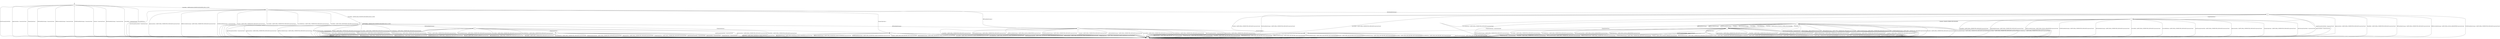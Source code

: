 digraph "" {
	graph [configurations="0.9.7-TLS10|0.9.7e-TLS10|0.9.8l-TLS10"];
	node [label="\N"];
	__start0	[feature=True,
		label="",
		shape=none];
	b	[feature=True];
	__start0 -> b	[key=0];
	c	[feature="0.9.7-TLS10|0.9.7e-TLS10|0.9.8l-TLS10"];
	b -> c	[key=0,
		feature="0.9.7-TLS10|0.9.7e-TLS10|0.9.8l-TLS10",
		label="AlertWarningCloseNotify / -"];
	b -> c	[key=1,
		feature="0.9.7-TLS10|0.9.7e-TLS10|0.9.8l-TLS10",
		label="ApplicationData / ConnectionClosed"];
	b -> c	[key=2,
		feature="0.9.7-TLS10|0.9.7e-TLS10|0.9.8l-TLS10",
		label="ChangeCipherSpec / -"];
	b -> c	[key=3,
		feature="0.9.7-TLS10|0.9.7e-TLS10|0.9.8l-TLS10",
		label="DHClientKeyExchange / ConnectionClosed"];
	b -> c	[key=4,
		feature="0.9.7-TLS10|0.9.7e-TLS10|0.9.8l-TLS10",
		label="DHEServerKeyExchange / ConnectionClosed"];
	b -> c	[key=5,
		feature="0.9.7-TLS10|0.9.7e-TLS10|0.9.8l-TLS10",
		label="ECDHClientKeyExchange / ConnectionClosed"];
	b -> c	[key=6,
		feature="0.9.7-TLS10|0.9.7e-TLS10|0.9.8l-TLS10",
		label="Finished / ConnectionClosed"];
	b -> c	[key=7,
		feature="0.9.7-TLS10|0.9.7e-TLS10|0.9.8l-TLS10",
		label="RSAClientKeyExchange / ConnectionClosed"];
	b -> c	[key=8,
		feature="0.9.7-TLS10|0.9.7e-TLS10|0.9.8l-TLS10",
		label="ServerHello / ConnectionClosed"];
	b -> c	[key=9,
		feature="0.9.7-TLS10|0.9.7e-TLS10|0.9.8l-TLS10",
		label="ServerHelloDone / -"];
	d	[feature="0.9.7-TLS10|0.9.7e-TLS10|0.9.8l-TLS10"];
	b -> d	[key=0,
		feature="0.9.7-TLS10|0.9.7e-TLS10|0.9.8l-TLS10",
		label="ClientHello / SERVER_HELLO|CERTIFICATE|SERVER_HELLO_DONE"];
	c -> c	[key=0,
		feature="0.9.7-TLS10|0.9.7e-TLS10|0.9.8l-TLS10",
		label="AlertWarningCloseNotify / ConnectionClosed"];
	c -> c	[key=1,
		feature="0.9.7-TLS10|0.9.7e-TLS10|0.9.8l-TLS10",
		label="ApplicationData / ConnectionClosed"];
	c -> c	[key=2,
		feature="0.9.7-TLS10|0.9.7e-TLS10|0.9.8l-TLS10",
		label="ChangeCipherSpec / ConnectionClosed"];
	c -> c	[key=3,
		feature="0.9.7-TLS10|0.9.7e-TLS10|0.9.8l-TLS10",
		label="ClientHello / ConnectionClosed"];
	c -> c	[key=4,
		feature="0.9.7-TLS10|0.9.7e-TLS10|0.9.8l-TLS10",
		label="DHClientKeyExchange / ConnectionClosed"];
	c -> c	[key=5,
		feature="0.9.7-TLS10|0.9.7e-TLS10|0.9.8l-TLS10",
		label="DHEServerKeyExchange / ConnectionClosed"];
	c -> c	[key=6,
		feature="0.9.7-TLS10|0.9.7e-TLS10|0.9.8l-TLS10",
		label="ECDHClientKeyExchange / ConnectionClosed"];
	c -> c	[key=7,
		feature="0.9.7-TLS10|0.9.7e-TLS10|0.9.8l-TLS10",
		label="Finished / ConnectionClosed"];
	c -> c	[key=8,
		feature="0.9.7-TLS10|0.9.7e-TLS10|0.9.8l-TLS10",
		label="RSAClientKeyExchange / ConnectionClosed"];
	c -> c	[key=9,
		feature="0.9.7-TLS10|0.9.7e-TLS10|0.9.8l-TLS10",
		label="ServerHello / ConnectionClosed"];
	c -> c	[key=10,
		feature="0.9.7-TLS10|0.9.7e-TLS10|0.9.8l-TLS10",
		label="ServerHelloDone / ConnectionClosed"];
	d -> c	[key=0,
		feature="0.9.7-TLS10|0.9.7e-TLS10|0.9.8l-TLS10",
		label="AlertWarningCloseNotify / ConnectionClosed"];
	d -> c	[key=1,
		feature="0.9.7-TLS10|0.9.7e-TLS10|0.9.8l-TLS10",
		label="ApplicationData / ALERT_FATAL_UNEXPECTED_MESSAGE|ConnectionClosed"];
	d -> c	[key=2,
		feature="0.9.7-TLS10|0.9.7e-TLS10|0.9.8l-TLS10",
		label="DHEServerKeyExchange / ALERT_FATAL_UNEXPECTED_MESSAGE|ConnectionClosed"];
	d -> c	[key=3,
		feature="0.9.7-TLS10|0.9.7e-TLS10|0.9.8l-TLS10",
		label="ECDHClientKeyExchange / ConnectionClosed"];
	d -> c	[key=4,
		feature="0.9.7-TLS10|0.9.7e-TLS10|0.9.8l-TLS10",
		label="Finished / ALERT_FATAL_UNEXPECTED_MESSAGE|ConnectionClosed"];
	d -> c	[key=5,
		feature="0.9.7-TLS10|0.9.7e-TLS10|0.9.8l-TLS10",
		label="ServerHello / ALERT_FATAL_UNEXPECTED_MESSAGE|ConnectionClosed"];
	d -> c	[key=6,
		feature="0.9.7-TLS10|0.9.7e-TLS10|0.9.8l-TLS10",
		label="ServerHelloDone / ALERT_FATAL_UNEXPECTED_MESSAGE|ConnectionClosed"];
	d -> c	[key=7,
		feature="0.9.8l-TLS10",
		label="ClientHello / ALERT_FATAL_HANDSHAKE_FAILURE|ConnectionClosed"];
	e	[feature="0.9.7-TLS10|0.9.7e-TLS10|0.9.8l-TLS10"];
	d -> e	[key=0,
		feature="0.9.7-TLS10|0.9.7e-TLS10|0.9.8l-TLS10",
		label="ChangeCipherSpec / -"];
	f	[feature="0.9.7-TLS10|0.9.7e-TLS10|0.9.8l-TLS10"];
	d -> f	[key=0,
		feature="0.9.7-TLS10|0.9.7e-TLS10|0.9.8l-TLS10",
		label="DHClientKeyExchange / -"];
	g	[feature="0.9.7-TLS10|0.9.7e-TLS10|0.9.8l-TLS10"];
	d -> g	[key=0,
		feature="0.9.7-TLS10|0.9.7e-TLS10|0.9.8l-TLS10",
		label="RSAClientKeyExchange / -"];
	l	[feature="0.9.7-TLS10|0.9.7e-TLS10"];
	d -> l	[key=0,
		feature="0.9.7-TLS10|0.9.7e-TLS10",
		label="ClientHello / SERVER_HELLO|CERTIFICATE|SERVER_HELLO_DONE"];
	e -> c	[key=0,
		feature="0.9.7-TLS10|0.9.7e-TLS10|0.9.8l-TLS10",
		label="AlertWarningCloseNotify / ALERT_FATAL_DECRYPTION_FAILED_RESERVED|ConnectionClosed"];
	e -> c	[key=1,
		feature="0.9.7-TLS10|0.9.7e-TLS10|0.9.8l-TLS10",
		label="ApplicationData / ALERT_FATAL_DECRYPTION_FAILED_RESERVED|ConnectionClosed"];
	e -> c	[key=2,
		feature="0.9.7-TLS10|0.9.7e-TLS10|0.9.8l-TLS10",
		label="ChangeCipherSpec / ALERT_FATAL_DECRYPTION_FAILED_RESERVED|ConnectionClosed"];
	e -> c	[key=3,
		feature="0.9.7-TLS10|0.9.7e-TLS10|0.9.8l-TLS10",
		label="ClientHello / ALERT_FATAL_DECRYPTION_FAILED_RESERVED|ConnectionClosed"];
	e -> c	[key=4,
		feature="0.9.7-TLS10|0.9.7e-TLS10|0.9.8l-TLS10",
		label="DHClientKeyExchange / ALERT_FATAL_DECRYPTION_FAILED_RESERVED|ConnectionClosed"];
	e -> c	[key=5,
		feature="0.9.7-TLS10|0.9.7e-TLS10|0.9.8l-TLS10",
		label="DHEServerKeyExchange / ALERT_FATAL_DECRYPTION_FAILED_RESERVED|ConnectionClosed"];
	e -> c	[key=6,
		feature="0.9.7-TLS10|0.9.7e-TLS10|0.9.8l-TLS10",
		label="ECDHClientKeyExchange / ALERT_FATAL_DECRYPTION_FAILED_RESERVED|ConnectionClosed"];
	e -> c	[key=7,
		feature="0.9.7-TLS10|0.9.7e-TLS10|0.9.8l-TLS10",
		label="Finished / ALERT_FATAL_BAD_RECORD_MAC|ConnectionClosed"];
	e -> c	[key=8,
		feature="0.9.7-TLS10|0.9.7e-TLS10|0.9.8l-TLS10",
		label="RSAClientKeyExchange / ALERT_FATAL_DECRYPTION_FAILED_RESERVED|ConnectionClosed"];
	e -> c	[key=9,
		feature="0.9.7-TLS10|0.9.7e-TLS10|0.9.8l-TLS10",
		label="ServerHello / ALERT_FATAL_DECRYPTION_FAILED_RESERVED|ConnectionClosed"];
	e -> c	[key=10,
		feature="0.9.7-TLS10|0.9.7e-TLS10|0.9.8l-TLS10",
		label="ServerHelloDone / ALERT_FATAL_DECRYPTION_FAILED_RESERVED|ConnectionClosed"];
	f -> c	[key=0,
		feature="0.9.7-TLS10|0.9.7e-TLS10|0.9.8l-TLS10",
		label="AlertWarningCloseNotify / ConnectionClosed"];
	f -> c	[key=1,
		feature="0.9.7-TLS10|0.9.7e-TLS10|0.9.8l-TLS10",
		label="ApplicationData / ALERT_FATAL_UNEXPECTED_MESSAGE|ConnectionClosed"];
	f -> c	[key=2,
		feature="0.9.7-TLS10|0.9.7e-TLS10|0.9.8l-TLS10",
		label="ClientHello / ALERT_FATAL_UNEXPECTED_MESSAGE|ConnectionClosed"];
	f -> c	[key=3,
		feature="0.9.7-TLS10|0.9.7e-TLS10|0.9.8l-TLS10",
		label="DHClientKeyExchange / ALERT_FATAL_UNEXPECTED_MESSAGE|ConnectionClosed"];
	f -> c	[key=4,
		feature="0.9.7-TLS10|0.9.7e-TLS10|0.9.8l-TLS10",
		label="DHEServerKeyExchange / ALERT_FATAL_ILLEGAL_PARAMETER|ConnectionClosed"];
	f -> c	[key=5,
		feature="0.9.7-TLS10|0.9.7e-TLS10|0.9.8l-TLS10",
		label="ECDHClientKeyExchange / ALERT_FATAL_UNEXPECTED_MESSAGE|ConnectionClosed"];
	f -> c	[key=6,
		feature="0.9.7-TLS10|0.9.7e-TLS10|0.9.8l-TLS10",
		label="Finished / ALERT_FATAL_UNEXPECTED_MESSAGE|ConnectionClosed"];
	f -> c	[key=7,
		feature="0.9.7-TLS10|0.9.7e-TLS10|0.9.8l-TLS10",
		label="RSAClientKeyExchange / ALERT_FATAL_UNEXPECTED_MESSAGE|ConnectionClosed"];
	f -> c	[key=8,
		feature="0.9.7-TLS10|0.9.7e-TLS10|0.9.8l-TLS10",
		label="ServerHello / ALERT_FATAL_UNEXPECTED_MESSAGE|ConnectionClosed"];
	f -> c	[key=9,
		feature="0.9.7-TLS10|0.9.7e-TLS10|0.9.8l-TLS10",
		label="ServerHelloDone / ALERT_FATAL_UNEXPECTED_MESSAGE|ConnectionClosed"];
	h	[feature="0.9.7-TLS10|0.9.7e-TLS10|0.9.8l-TLS10"];
	f -> h	[key=0,
		feature="0.9.7-TLS10|0.9.7e-TLS10|0.9.8l-TLS10",
		label="ChangeCipherSpec / -"];
	g -> c	[key=0,
		feature="0.9.7-TLS10|0.9.7e-TLS10|0.9.8l-TLS10",
		label="AlertWarningCloseNotify / ConnectionClosed"];
	g -> c	[key=1,
		feature="0.9.7-TLS10|0.9.7e-TLS10|0.9.8l-TLS10",
		label="ApplicationData / ALERT_FATAL_UNEXPECTED_MESSAGE|ConnectionClosed"];
	g -> c	[key=2,
		feature="0.9.7-TLS10|0.9.7e-TLS10|0.9.8l-TLS10",
		label="ClientHello / ALERT_FATAL_UNEXPECTED_MESSAGE|ConnectionClosed"];
	g -> c	[key=3,
		feature="0.9.7-TLS10|0.9.7e-TLS10|0.9.8l-TLS10",
		label="DHClientKeyExchange / ALERT_FATAL_UNEXPECTED_MESSAGE|ConnectionClosed"];
	g -> c	[key=4,
		feature="0.9.7-TLS10|0.9.7e-TLS10|0.9.8l-TLS10",
		label="DHEServerKeyExchange / ALERT_FATAL_ILLEGAL_PARAMETER|ConnectionClosed"];
	g -> c	[key=5,
		feature="0.9.7-TLS10|0.9.7e-TLS10|0.9.8l-TLS10",
		label="ECDHClientKeyExchange / ALERT_FATAL_UNEXPECTED_MESSAGE|ConnectionClosed"];
	g -> c	[key=6,
		feature="0.9.7-TLS10|0.9.7e-TLS10|0.9.8l-TLS10",
		label="Finished / ALERT_FATAL_UNEXPECTED_MESSAGE|ConnectionClosed"];
	g -> c	[key=7,
		feature="0.9.7-TLS10|0.9.7e-TLS10|0.9.8l-TLS10",
		label="RSAClientKeyExchange / ALERT_FATAL_UNEXPECTED_MESSAGE|ConnectionClosed"];
	g -> c	[key=8,
		feature="0.9.7-TLS10|0.9.7e-TLS10|0.9.8l-TLS10",
		label="ServerHello / ALERT_FATAL_UNEXPECTED_MESSAGE|ConnectionClosed"];
	g -> c	[key=9,
		feature="0.9.7-TLS10|0.9.7e-TLS10|0.9.8l-TLS10",
		label="ServerHelloDone / ALERT_FATAL_UNEXPECTED_MESSAGE|ConnectionClosed"];
	i	[feature="0.9.7-TLS10|0.9.7e-TLS10|0.9.8l-TLS10"];
	g -> i	[key=0,
		feature="0.9.7-TLS10|0.9.7e-TLS10|0.9.8l-TLS10",
		label="ChangeCipherSpec / -"];
	h -> c	[key=0,
		feature="0.9.7-TLS10|0.9.7e-TLS10|0.9.8l-TLS10",
		label="AlertWarningCloseNotify / ALERT_FATAL_BAD_RECORD_MAC|ConnectionClosed"];
	h -> c	[key=1,
		feature="0.9.7-TLS10|0.9.7e-TLS10|0.9.8l-TLS10",
		label="ApplicationData / ALERT_FATAL_BAD_RECORD_MAC|ConnectionClosed"];
	h -> c	[key=2,
		feature="0.9.7-TLS10|0.9.7e-TLS10|0.9.8l-TLS10",
		label="ChangeCipherSpec / ALERT_FATAL_BAD_RECORD_MAC|ConnectionClosed"];
	h -> c	[key=3,
		feature="0.9.7-TLS10|0.9.7e-TLS10|0.9.8l-TLS10",
		label="ClientHello / ALERT_FATAL_BAD_RECORD_MAC|ConnectionClosed"];
	h -> c	[key=4,
		feature="0.9.7-TLS10|0.9.7e-TLS10|0.9.8l-TLS10",
		label="DHClientKeyExchange / ALERT_FATAL_BAD_RECORD_MAC|ConnectionClosed"];
	h -> c	[key=5,
		feature="0.9.7-TLS10|0.9.7e-TLS10|0.9.8l-TLS10",
		label="DHEServerKeyExchange / ALERT_FATAL_BAD_RECORD_MAC|ConnectionClosed"];
	h -> c	[key=6,
		feature="0.9.7-TLS10|0.9.7e-TLS10|0.9.8l-TLS10",
		label="ECDHClientKeyExchange / ALERT_FATAL_BAD_RECORD_MAC|ConnectionClosed"];
	h -> c	[key=7,
		feature="0.9.7-TLS10|0.9.7e-TLS10|0.9.8l-TLS10",
		label="Finished / ALERT_FATAL_BAD_RECORD_MAC|ConnectionClosed"];
	h -> c	[key=8,
		feature="0.9.7-TLS10|0.9.7e-TLS10|0.9.8l-TLS10",
		label="RSAClientKeyExchange / ALERT_FATAL_BAD_RECORD_MAC|ConnectionClosed"];
	h -> c	[key=9,
		feature="0.9.7-TLS10|0.9.7e-TLS10|0.9.8l-TLS10",
		label="ServerHello / ALERT_FATAL_BAD_RECORD_MAC|ConnectionClosed"];
	h -> c	[key=10,
		feature="0.9.7-TLS10|0.9.7e-TLS10|0.9.8l-TLS10",
		label="ServerHelloDone / ALERT_FATAL_BAD_RECORD_MAC|ConnectionClosed"];
	i -> c	[key=0,
		feature="0.9.7-TLS10|0.9.7e-TLS10|0.9.8l-TLS10",
		label="ClientHello / ALERT_FATAL_UNEXPECTED_MESSAGE|ConnectionClosed"];
	i -> c	[key=1,
		feature="0.9.7-TLS10|0.9.7e-TLS10|0.9.8l-TLS10",
		label="DHClientKeyExchange / ALERT_FATAL_UNEXPECTED_MESSAGE|ConnectionClosed"];
	i -> c	[key=2,
		feature="0.9.7-TLS10|0.9.7e-TLS10|0.9.8l-TLS10",
		label="DHEServerKeyExchange / ALERT_FATAL_ILLEGAL_PARAMETER|ConnectionClosed"];
	i -> c	[key=3,
		feature="0.9.7-TLS10|0.9.7e-TLS10|0.9.8l-TLS10",
		label="ECDHClientKeyExchange / ALERT_FATAL_UNEXPECTED_MESSAGE|ConnectionClosed"];
	i -> c	[key=4,
		feature="0.9.7-TLS10|0.9.7e-TLS10|0.9.8l-TLS10",
		label="RSAClientKeyExchange / ALERT_FATAL_UNEXPECTED_MESSAGE|ConnectionClosed"];
	i -> c	[key=5,
		feature="0.9.7-TLS10|0.9.7e-TLS10|0.9.8l-TLS10",
		label="ServerHello / ALERT_FATAL_UNEXPECTED_MESSAGE|ConnectionClosed"];
	i -> c	[key=6,
		feature="0.9.7-TLS10|0.9.7e-TLS10|0.9.8l-TLS10",
		label="ServerHelloDone / ALERT_FATAL_UNEXPECTED_MESSAGE|ConnectionClosed"];
	i -> c	[key=7,
		feature="0.9.7e-TLS10|0.9.8l-TLS10",
		label="AlertWarningCloseNotify / ALERT_FATAL_UNEXPECTED_MESSAGE|ConnectionClosed"];
	i -> c	[key=8,
		feature="0.9.7e-TLS10|0.9.8l-TLS10",
		label="ApplicationData / ALERT_FATAL_UNEXPECTED_MESSAGE|ConnectionClosed"];
	i -> c	[key=9,
		feature="0.9.7e-TLS10|0.9.8l-TLS10",
		label="ChangeCipherSpec / ALERT_FATAL_UNEXPECTED_MESSAGE|ConnectionClosed"];
	i -> c	[key=10,
		feature="0.9.7-TLS10",
		label="AlertWarningCloseNotify / ConnectionClosed"];
	i -> c	[key=11,
		feature="0.9.7-TLS10",
		label="ApplicationData / ConnectionClosed"];
	i -> c	[key=12,
		feature="0.9.7-TLS10",
		label="ChangeCipherSpec / ConnectionClosed"];
	j	[feature="0.9.7-TLS10|0.9.7e-TLS10|0.9.8l-TLS10"];
	i -> j	[key=0,
		feature="0.9.7-TLS10|0.9.7e-TLS10|0.9.8l-TLS10",
		label="Finished / CHANGE_CIPHER_SPEC|FINISHED"];
	j -> c	[key=0,
		feature="0.9.7-TLS10|0.9.7e-TLS10|0.9.8l-TLS10",
		label="AlertWarningCloseNotify / ConnectionClosed"];
	j -> c	[key=1,
		feature="0.9.7-TLS10|0.9.7e-TLS10|0.9.8l-TLS10",
		label="ApplicationData / APPLICATION|ConnectionClosed"];
	j -> c	[key=2,
		feature="0.9.7-TLS10|0.9.7e-TLS10",
		label="DHClientKeyExchange / ALERT_FATAL_UNEXPECTED_MESSAGE|ConnectionClosed"];
	j -> c	[key=3,
		feature="0.9.7-TLS10|0.9.7e-TLS10",
		label="DHEServerKeyExchange / ALERT_FATAL_UNEXPECTED_MESSAGE|ConnectionClosed"];
	j -> c	[key=4,
		feature="0.9.7-TLS10|0.9.7e-TLS10",
		label="ECDHClientKeyExchange / ALERT_FATAL_UNEXPECTED_MESSAGE|ConnectionClosed"];
	j -> c	[key=5,
		feature="0.9.7-TLS10|0.9.7e-TLS10",
		label="Finished / ALERT_FATAL_UNEXPECTED_MESSAGE|ConnectionClosed"];
	j -> c	[key=6,
		feature="0.9.7-TLS10|0.9.7e-TLS10",
		label="RSAClientKeyExchange / ALERT_FATAL_UNEXPECTED_MESSAGE|ConnectionClosed"];
	j -> c	[key=7,
		feature="0.9.7-TLS10|0.9.7e-TLS10",
		label="ServerHello / ALERT_FATAL_UNEXPECTED_MESSAGE|ConnectionClosed"];
	j -> c	[key=8,
		feature="0.9.7-TLS10|0.9.7e-TLS10",
		label="ServerHelloDone / ALERT_FATAL_UNEXPECTED_MESSAGE|ConnectionClosed"];
	j -> h	[key=0,
		feature="0.9.7-TLS10|0.9.7e-TLS10|0.9.8l-TLS10",
		label="ChangeCipherSpec / -"];
	k	[feature="0.9.7-TLS10|0.9.7e-TLS10|0.9.8l-TLS10"];
	j -> k	[key=0,
		feature="0.9.8l-TLS10",
		label="ClientHello / -"];
	j -> k	[key=1,
		feature="0.9.8l-TLS10",
		label="DHClientKeyExchange / -"];
	j -> k	[key=2,
		feature="0.9.8l-TLS10",
		label="DHEServerKeyExchange / -"];
	j -> k	[key=3,
		feature="0.9.8l-TLS10",
		label="ECDHClientKeyExchange / -"];
	j -> k	[key=4,
		feature="0.9.8l-TLS10",
		label="Finished / -"];
	j -> k	[key=5,
		feature="0.9.8l-TLS10",
		label="RSAClientKeyExchange / -"];
	j -> k	[key=6,
		feature="0.9.8l-TLS10",
		label="ServerHello / -"];
	j -> k	[key=7,
		feature="0.9.8l-TLS10",
		label="ServerHelloDone / -"];
	j -> k	[key=8,
		feature="0.9.7-TLS10|0.9.7e-TLS10",
		label="ClientHello / SERVER_HELLO|CHANGE_CIPHER_SPEC|FINISHED"];
	k -> c	[key=0,
		feature="0.9.7-TLS10|0.9.7e-TLS10|0.9.8l-TLS10",
		label="ApplicationData / ALERT_FATAL_UNEXPECTED_MESSAGE|ConnectionClosed"];
	k -> c	[key=1,
		feature="0.9.7-TLS10|0.9.7e-TLS10|0.9.8l-TLS10",
		label="ClientHello / ALERT_FATAL_UNEXPECTED_MESSAGE|ConnectionClosed"];
	k -> c	[key=2,
		feature="0.9.7-TLS10|0.9.7e-TLS10|0.9.8l-TLS10",
		label="DHClientKeyExchange / ALERT_FATAL_UNEXPECTED_MESSAGE|ConnectionClosed"];
	k -> c	[key=3,
		feature="0.9.7-TLS10|0.9.7e-TLS10|0.9.8l-TLS10",
		label="DHEServerKeyExchange / ALERT_FATAL_UNEXPECTED_MESSAGE|ConnectionClosed"];
	k -> c	[key=4,
		feature="0.9.7-TLS10|0.9.7e-TLS10|0.9.8l-TLS10",
		label="ECDHClientKeyExchange / ALERT_FATAL_UNEXPECTED_MESSAGE|ConnectionClosed"];
	k -> c	[key=5,
		feature="0.9.7-TLS10|0.9.7e-TLS10|0.9.8l-TLS10",
		label="Finished / ALERT_FATAL_UNEXPECTED_MESSAGE|ConnectionClosed"];
	k -> c	[key=6,
		feature="0.9.7-TLS10|0.9.7e-TLS10|0.9.8l-TLS10",
		label="RSAClientKeyExchange / ALERT_FATAL_UNEXPECTED_MESSAGE|ConnectionClosed"];
	k -> c	[key=7,
		feature="0.9.7-TLS10|0.9.7e-TLS10|0.9.8l-TLS10",
		label="ServerHello / ALERT_FATAL_UNEXPECTED_MESSAGE|ConnectionClosed"];
	k -> c	[key=8,
		feature="0.9.7-TLS10|0.9.7e-TLS10|0.9.8l-TLS10",
		label="ServerHelloDone / ALERT_FATAL_UNEXPECTED_MESSAGE|ConnectionClosed"];
	k -> c	[key=9,
		feature="0.9.8l-TLS10",
		label="AlertWarningCloseNotify / ALERT_FATAL_ILLEGAL_PARAMETER|ConnectionClosed"];
	k -> c	[key=10,
		feature="0.9.8l-TLS10",
		label="ChangeCipherSpec / ALERT_FATAL_ILLEGAL_PARAMETER|ConnectionClosed"];
	k -> c	[key=11,
		feature="0.9.7-TLS10|0.9.7e-TLS10",
		label="AlertWarningCloseNotify / ConnectionClosed"];
	o	[feature="0.9.7-TLS10|0.9.7e-TLS10"];
	k -> o	[key=0,
		feature="0.9.7-TLS10|0.9.7e-TLS10",
		label="ChangeCipherSpec / -"];
	l -> c	[key=0,
		feature="0.9.7-TLS10|0.9.7e-TLS10",
		label="AlertWarningCloseNotify / ConnectionClosed"];
	l -> c	[key=1,
		feature="0.9.7-TLS10|0.9.7e-TLS10",
		label="ApplicationData / ALERT_FATAL_UNEXPECTED_MESSAGE|ConnectionClosed"];
	l -> c	[key=2,
		feature="0.9.7-TLS10|0.9.7e-TLS10",
		label="DHEServerKeyExchange / ALERT_FATAL_UNEXPECTED_MESSAGE|ConnectionClosed"];
	l -> c	[key=3,
		feature="0.9.7-TLS10|0.9.7e-TLS10",
		label="ECDHClientKeyExchange / ConnectionClosed"];
	l -> c	[key=4,
		feature="0.9.7-TLS10|0.9.7e-TLS10",
		label="Finished / ALERT_FATAL_UNEXPECTED_MESSAGE|ConnectionClosed"];
	l -> c	[key=5,
		feature="0.9.7-TLS10|0.9.7e-TLS10",
		label="ServerHello / ALERT_FATAL_UNEXPECTED_MESSAGE|ConnectionClosed"];
	l -> c	[key=6,
		feature="0.9.7-TLS10|0.9.7e-TLS10",
		label="ServerHelloDone / ALERT_FATAL_UNEXPECTED_MESSAGE|ConnectionClosed"];
	l -> e	[key=0,
		feature="0.9.7-TLS10|0.9.7e-TLS10",
		label="ChangeCipherSpec / -"];
	l -> f	[key=0,
		feature="0.9.7-TLS10|0.9.7e-TLS10",
		label="DHClientKeyExchange / -"];
	l -> l	[key=0,
		feature="0.9.7-TLS10|0.9.7e-TLS10",
		label="ClientHello / SERVER_HELLO|CERTIFICATE|SERVER_HELLO_DONE"];
	m	[feature="0.9.7e-TLS10|0.9.7-TLS10"];
	l -> m	[key=0,
		feature="0.9.7-TLS10|0.9.7e-TLS10",
		label="RSAClientKeyExchange / -"];
	m -> c	[key=0,
		feature="0.9.7-TLS10|0.9.7e-TLS10",
		label="AlertWarningCloseNotify / ConnectionClosed"];
	m -> c	[key=1,
		feature="0.9.7-TLS10|0.9.7e-TLS10",
		label="ApplicationData / ALERT_FATAL_UNEXPECTED_MESSAGE|ConnectionClosed"];
	m -> c	[key=2,
		feature="0.9.7-TLS10|0.9.7e-TLS10",
		label="ClientHello / ALERT_FATAL_UNEXPECTED_MESSAGE|ConnectionClosed"];
	m -> c	[key=3,
		feature="0.9.7-TLS10|0.9.7e-TLS10",
		label="DHClientKeyExchange / ALERT_FATAL_UNEXPECTED_MESSAGE|ConnectionClosed"];
	m -> c	[key=4,
		feature="0.9.7-TLS10|0.9.7e-TLS10",
		label="DHEServerKeyExchange / ALERT_FATAL_ILLEGAL_PARAMETER|ConnectionClosed"];
	m -> c	[key=5,
		feature="0.9.7-TLS10|0.9.7e-TLS10",
		label="ECDHClientKeyExchange / ALERT_FATAL_UNEXPECTED_MESSAGE|ConnectionClosed"];
	m -> c	[key=6,
		feature="0.9.7-TLS10|0.9.7e-TLS10",
		label="Finished / ALERT_FATAL_UNEXPECTED_MESSAGE|ConnectionClosed"];
	m -> c	[key=7,
		feature="0.9.7-TLS10|0.9.7e-TLS10",
		label="RSAClientKeyExchange / ALERT_FATAL_UNEXPECTED_MESSAGE|ConnectionClosed"];
	m -> c	[key=8,
		feature="0.9.7-TLS10|0.9.7e-TLS10",
		label="ServerHello / ALERT_FATAL_UNEXPECTED_MESSAGE|ConnectionClosed"];
	m -> c	[key=9,
		feature="0.9.7-TLS10|0.9.7e-TLS10",
		label="ServerHelloDone / ALERT_FATAL_UNEXPECTED_MESSAGE|ConnectionClosed"];
	n	[feature="0.9.7-TLS10|0.9.7e-TLS10"];
	m -> n	[key=0,
		feature="0.9.7-TLS10|0.9.7e-TLS10",
		label="ChangeCipherSpec / -"];
	n -> c	[key=0,
		feature="0.9.7-TLS10|0.9.7e-TLS10",
		label="ClientHello / ALERT_FATAL_UNEXPECTED_MESSAGE|ConnectionClosed"];
	n -> c	[key=1,
		feature="0.9.7-TLS10|0.9.7e-TLS10",
		label="DHClientKeyExchange / ALERT_FATAL_UNEXPECTED_MESSAGE|ConnectionClosed"];
	n -> c	[key=2,
		feature="0.9.7-TLS10|0.9.7e-TLS10",
		label="DHEServerKeyExchange / ALERT_FATAL_ILLEGAL_PARAMETER|ConnectionClosed"];
	n -> c	[key=3,
		feature="0.9.7-TLS10|0.9.7e-TLS10",
		label="ECDHClientKeyExchange / ALERT_FATAL_UNEXPECTED_MESSAGE|ConnectionClosed"];
	n -> c	[key=4,
		feature="0.9.7-TLS10|0.9.7e-TLS10",
		label="Finished / ALERT_FATAL_DECRYPT_ERROR|ConnectionClosed"];
	n -> c	[key=5,
		feature="0.9.7-TLS10|0.9.7e-TLS10",
		label="RSAClientKeyExchange / ALERT_FATAL_UNEXPECTED_MESSAGE|ConnectionClosed"];
	n -> c	[key=6,
		feature="0.9.7-TLS10|0.9.7e-TLS10",
		label="ServerHello / ALERT_FATAL_UNEXPECTED_MESSAGE|ConnectionClosed"];
	n -> c	[key=7,
		feature="0.9.7-TLS10|0.9.7e-TLS10",
		label="ServerHelloDone / ALERT_FATAL_UNEXPECTED_MESSAGE|ConnectionClosed"];
	n -> c	[key=8,
		feature="0.9.7e-TLS10",
		label="AlertWarningCloseNotify / ALERT_FATAL_UNEXPECTED_MESSAGE|ConnectionClosed"];
	n -> c	[key=9,
		feature="0.9.7e-TLS10",
		label="ApplicationData / ALERT_FATAL_UNEXPECTED_MESSAGE|ConnectionClosed"];
	n -> c	[key=10,
		feature="0.9.7e-TLS10",
		label="ChangeCipherSpec / ALERT_FATAL_UNEXPECTED_MESSAGE|ConnectionClosed"];
	n -> c	[key=11,
		feature="0.9.7-TLS10",
		label="AlertWarningCloseNotify / ConnectionClosed"];
	n -> c	[key=12,
		feature="0.9.7-TLS10",
		label="ApplicationData / ConnectionClosed"];
	n -> c	[key=13,
		feature="0.9.7-TLS10",
		label="ChangeCipherSpec / ConnectionClosed"];
	o -> c	[key=0,
		feature="0.9.7-TLS10|0.9.7e-TLS10",
		label="ClientHello / ALERT_FATAL_UNEXPECTED_MESSAGE|ConnectionClosed"];
	o -> c	[key=1,
		feature="0.9.7-TLS10|0.9.7e-TLS10",
		label="DHClientKeyExchange / ALERT_FATAL_UNEXPECTED_MESSAGE|ConnectionClosed"];
	o -> c	[key=2,
		feature="0.9.7-TLS10|0.9.7e-TLS10",
		label="DHEServerKeyExchange / ALERT_FATAL_UNEXPECTED_MESSAGE|ConnectionClosed"];
	o -> c	[key=3,
		feature="0.9.7-TLS10|0.9.7e-TLS10",
		label="ECDHClientKeyExchange / ALERT_FATAL_UNEXPECTED_MESSAGE|ConnectionClosed"];
	o -> c	[key=4,
		feature="0.9.7-TLS10|0.9.7e-TLS10",
		label="Finished / ALERT_FATAL_DECRYPT_ERROR|ConnectionClosed"];
	o -> c	[key=5,
		feature="0.9.7-TLS10|0.9.7e-TLS10",
		label="RSAClientKeyExchange / ALERT_FATAL_UNEXPECTED_MESSAGE|ConnectionClosed"];
	o -> c	[key=6,
		feature="0.9.7-TLS10|0.9.7e-TLS10",
		label="ServerHello / ALERT_FATAL_UNEXPECTED_MESSAGE|ConnectionClosed"];
	o -> c	[key=7,
		feature="0.9.7-TLS10|0.9.7e-TLS10",
		label="ServerHelloDone / ALERT_FATAL_UNEXPECTED_MESSAGE|ConnectionClosed"];
	o -> c	[key=8,
		feature="0.9.7e-TLS10",
		label="AlertWarningCloseNotify / ALERT_FATAL_UNEXPECTED_MESSAGE|ConnectionClosed"];
	o -> c	[key=9,
		feature="0.9.7e-TLS10",
		label="ApplicationData / ALERT_FATAL_UNEXPECTED_MESSAGE|ConnectionClosed"];
	o -> c	[key=10,
		feature="0.9.7e-TLS10",
		label="ChangeCipherSpec / ALERT_FATAL_UNEXPECTED_MESSAGE|ConnectionClosed"];
	o -> c	[key=11,
		feature="0.9.7-TLS10",
		label="AlertWarningCloseNotify / ConnectionClosed"];
	o -> c	[key=12,
		feature="0.9.7-TLS10",
		label="ApplicationData / ConnectionClosed"];
	o -> c	[key=13,
		feature="0.9.7-TLS10",
		label="ChangeCipherSpec / ConnectionClosed"];
}

